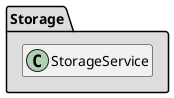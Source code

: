 @startuml
hide class fields
hide class method
hide interface fields
hide interface method

skinparam linetype ortho

package Storage #DDDDDD {
  class StorageService {
    -storageSub: Subject<string>
    +watchStorage(): Observable<string>
    +getItem(key: string): any
    +setItem(key: string, data: any): void
    +hasItem(key: string): boolean
    +defaultDataInStorage(): void
  }
}

@enduml
